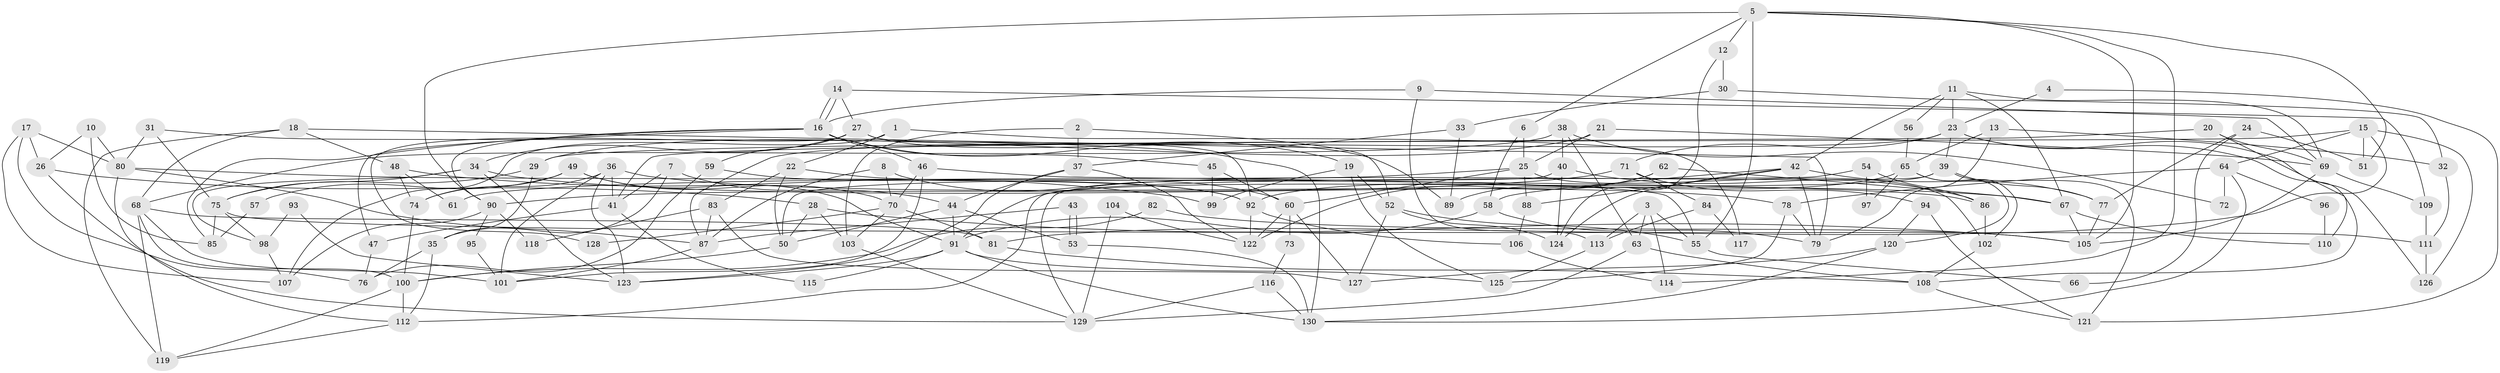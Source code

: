 // coarse degree distribution, {3: 0.21153846153846154, 10: 0.07692307692307693, 7: 0.19230769230769232, 4: 0.09615384615384616, 5: 0.09615384615384616, 6: 0.07692307692307693, 8: 0.11538461538461539, 9: 0.09615384615384616, 11: 0.019230769230769232, 2: 0.019230769230769232}
// Generated by graph-tools (version 1.1) at 2025/37/03/04/25 23:37:15]
// undirected, 130 vertices, 260 edges
graph export_dot {
  node [color=gray90,style=filled];
  1;
  2;
  3;
  4;
  5;
  6;
  7;
  8;
  9;
  10;
  11;
  12;
  13;
  14;
  15;
  16;
  17;
  18;
  19;
  20;
  21;
  22;
  23;
  24;
  25;
  26;
  27;
  28;
  29;
  30;
  31;
  32;
  33;
  34;
  35;
  36;
  37;
  38;
  39;
  40;
  41;
  42;
  43;
  44;
  45;
  46;
  47;
  48;
  49;
  50;
  51;
  52;
  53;
  54;
  55;
  56;
  57;
  58;
  59;
  60;
  61;
  62;
  63;
  64;
  65;
  66;
  67;
  68;
  69;
  70;
  71;
  72;
  73;
  74;
  75;
  76;
  77;
  78;
  79;
  80;
  81;
  82;
  83;
  84;
  85;
  86;
  87;
  88;
  89;
  90;
  91;
  92;
  93;
  94;
  95;
  96;
  97;
  98;
  99;
  100;
  101;
  102;
  103;
  104;
  105;
  106;
  107;
  108;
  109;
  110;
  111;
  112;
  113;
  114;
  115;
  116;
  117;
  118;
  119;
  120;
  121;
  122;
  123;
  124;
  125;
  126;
  127;
  128;
  129;
  130;
  1 -- 107;
  1 -- 22;
  1 -- 117;
  2 -- 103;
  2 -- 52;
  2 -- 37;
  3 -- 55;
  3 -- 113;
  3 -- 63;
  3 -- 114;
  4 -- 23;
  4 -- 121;
  5 -- 6;
  5 -- 90;
  5 -- 12;
  5 -- 51;
  5 -- 55;
  5 -- 105;
  5 -- 114;
  6 -- 58;
  6 -- 25;
  7 -- 35;
  7 -- 41;
  7 -- 44;
  8 -- 70;
  8 -- 87;
  8 -- 60;
  9 -- 69;
  9 -- 16;
  9 -- 113;
  10 -- 80;
  10 -- 26;
  10 -- 85;
  11 -- 23;
  11 -- 42;
  11 -- 56;
  11 -- 67;
  11 -- 69;
  12 -- 30;
  12 -- 124;
  13 -- 79;
  13 -- 65;
  13 -- 32;
  14 -- 27;
  14 -- 16;
  14 -- 16;
  14 -- 109;
  15 -- 29;
  15 -- 126;
  15 -- 51;
  15 -- 64;
  15 -- 81;
  16 -- 85;
  16 -- 19;
  16 -- 45;
  16 -- 46;
  16 -- 47;
  16 -- 90;
  17 -- 26;
  17 -- 76;
  17 -- 80;
  17 -- 107;
  18 -- 79;
  18 -- 68;
  18 -- 48;
  18 -- 119;
  19 -- 99;
  19 -- 52;
  19 -- 125;
  20 -- 69;
  20 -- 41;
  20 -- 110;
  21 -- 25;
  21 -- 69;
  21 -- 29;
  22 -- 83;
  22 -- 50;
  22 -- 92;
  23 -- 87;
  23 -- 108;
  23 -- 39;
  23 -- 71;
  23 -- 126;
  24 -- 51;
  24 -- 77;
  24 -- 66;
  25 -- 102;
  25 -- 88;
  25 -- 60;
  25 -- 61;
  26 -- 129;
  26 -- 28;
  27 -- 34;
  27 -- 92;
  27 -- 59;
  27 -- 89;
  27 -- 128;
  28 -- 50;
  28 -- 105;
  28 -- 103;
  29 -- 75;
  29 -- 35;
  30 -- 33;
  30 -- 32;
  31 -- 75;
  31 -- 130;
  31 -- 80;
  32 -- 111;
  33 -- 89;
  33 -- 37;
  34 -- 123;
  34 -- 67;
  34 -- 75;
  34 -- 98;
  35 -- 112;
  35 -- 76;
  36 -- 123;
  36 -- 101;
  36 -- 41;
  36 -- 74;
  36 -- 78;
  37 -- 44;
  37 -- 122;
  37 -- 123;
  38 -- 40;
  38 -- 68;
  38 -- 63;
  38 -- 72;
  39 -- 129;
  39 -- 77;
  39 -- 91;
  39 -- 121;
  40 -- 86;
  40 -- 50;
  40 -- 124;
  41 -- 47;
  41 -- 115;
  42 -- 79;
  42 -- 124;
  42 -- 58;
  42 -- 77;
  42 -- 88;
  43 -- 53;
  43 -- 53;
  43 -- 87;
  44 -- 53;
  44 -- 50;
  44 -- 91;
  45 -- 60;
  45 -- 99;
  46 -- 55;
  46 -- 70;
  46 -- 101;
  47 -- 76;
  48 -- 74;
  48 -- 61;
  48 -- 99;
  49 -- 74;
  49 -- 91;
  49 -- 57;
  49 -- 70;
  50 -- 100;
  52 -- 124;
  52 -- 55;
  52 -- 127;
  53 -- 130;
  54 -- 112;
  54 -- 86;
  54 -- 97;
  55 -- 66;
  56 -- 65;
  57 -- 85;
  58 -- 91;
  58 -- 79;
  59 -- 92;
  59 -- 76;
  60 -- 73;
  60 -- 122;
  60 -- 127;
  62 -- 122;
  62 -- 67;
  62 -- 89;
  63 -- 108;
  63 -- 129;
  64 -- 78;
  64 -- 72;
  64 -- 96;
  64 -- 130;
  65 -- 120;
  65 -- 92;
  65 -- 97;
  65 -- 102;
  67 -- 105;
  67 -- 110;
  68 -- 81;
  68 -- 119;
  68 -- 100;
  68 -- 101;
  69 -- 105;
  69 -- 109;
  70 -- 81;
  70 -- 103;
  70 -- 128;
  71 -- 94;
  71 -- 84;
  71 -- 90;
  73 -- 116;
  74 -- 100;
  75 -- 98;
  75 -- 85;
  75 -- 111;
  77 -- 105;
  78 -- 125;
  78 -- 79;
  80 -- 86;
  80 -- 87;
  80 -- 112;
  81 -- 108;
  82 -- 100;
  82 -- 105;
  83 -- 87;
  83 -- 127;
  83 -- 118;
  84 -- 113;
  84 -- 117;
  86 -- 102;
  87 -- 101;
  88 -- 106;
  90 -- 95;
  90 -- 107;
  90 -- 118;
  91 -- 115;
  91 -- 123;
  91 -- 125;
  91 -- 130;
  92 -- 122;
  92 -- 106;
  93 -- 98;
  93 -- 123;
  94 -- 120;
  94 -- 121;
  95 -- 101;
  96 -- 110;
  98 -- 107;
  100 -- 119;
  100 -- 112;
  102 -- 108;
  103 -- 129;
  104 -- 129;
  104 -- 122;
  106 -- 114;
  108 -- 121;
  109 -- 111;
  111 -- 126;
  112 -- 119;
  113 -- 125;
  116 -- 129;
  116 -- 130;
  120 -- 127;
  120 -- 130;
}
